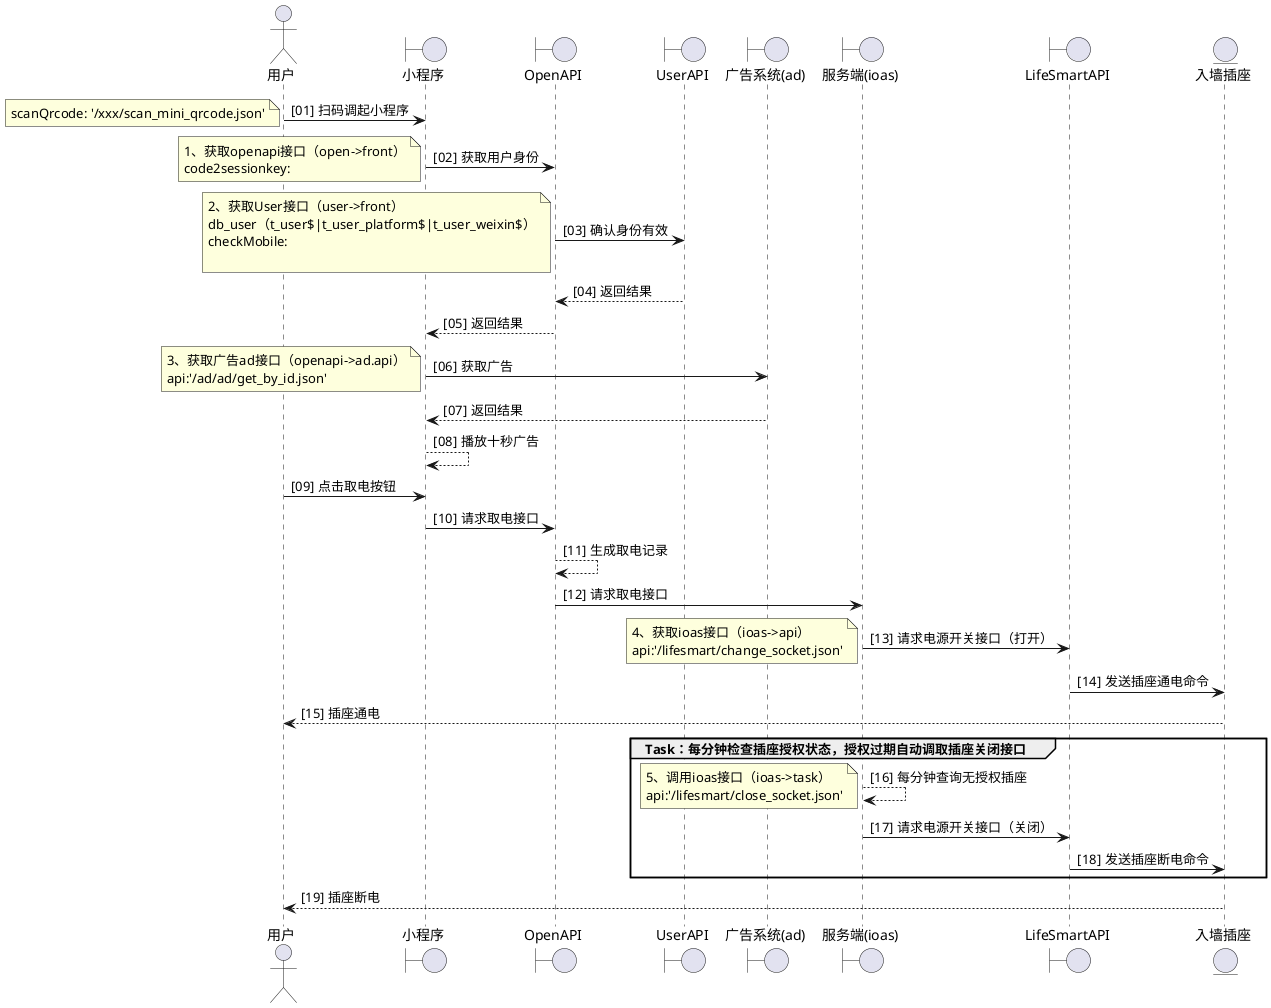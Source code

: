 @startuml

actor "用户" as user
boundary "小程序" as mini
boundary OpenAPI
boundary UserAPI
boundary "广告系统(ad)" as ad
boundary "服务端(ioas)" as ioas
boundary "LifeSmartAPI" as lsapi
entity "入墙插座" as chazuo

autonumber "[00]"

user -> mini: 扫码调起小程序
note left
scanQrcode: '/xxx/scan_mini_qrcode.json'
end note


mini -> OpenAPI: 获取用户身份

note left
1、获取openapi接口（open->front）
code2sessionkey:
'/miniprogram/get_session_key_by_js_code.json'
end note

OpenAPI -> UserAPI:确认身份有效

note left
2、获取User接口（user->front）
db_user（t_user$|t_user_platform$|t_user_weixin$）
checkMobile:
'/miniprogram/bind_mobile_miniprogram.json'

end note

UserAPI --> OpenAPI: 返回结果
OpenAPI --> mini: 返回结果

mini -> ad:获取广告

note left
3、获取广告ad接口（openapi->ad.api）
api:'/ad/ad/get_by_id.json'
end note

ad --> mini: 返回结果
mini --> mini: 播放十秒广告

user -> mini: 点击取电按钮
mini -> OpenAPI: 请求取电接口
OpenAPI --> OpenAPI: 生成取电记录
OpenAPI -> ioas: 请求取电接口


ioas -> lsapi:请求电源开关接口（打开）

note left
4、获取ioas接口（ioas->api）
api:'/lifesmart/change_socket.json'
end note

lsapi -> chazuo:发送插座通电命令
chazuo --> user:插座通电

group Task：每分钟检查插座授权状态，授权过期自动调取插座关闭接口
ioas --> ioas: 每分钟查询无授权插座

note left
5、调用ioas接口（ioas->task）
api:'/lifesmart/close_socket.json'
end note

ioas -> lsapi:请求电源开关接口（关闭）
lsapi -> chazuo:发送插座断电命令
end

chazuo --> user:插座断电

@enduml

